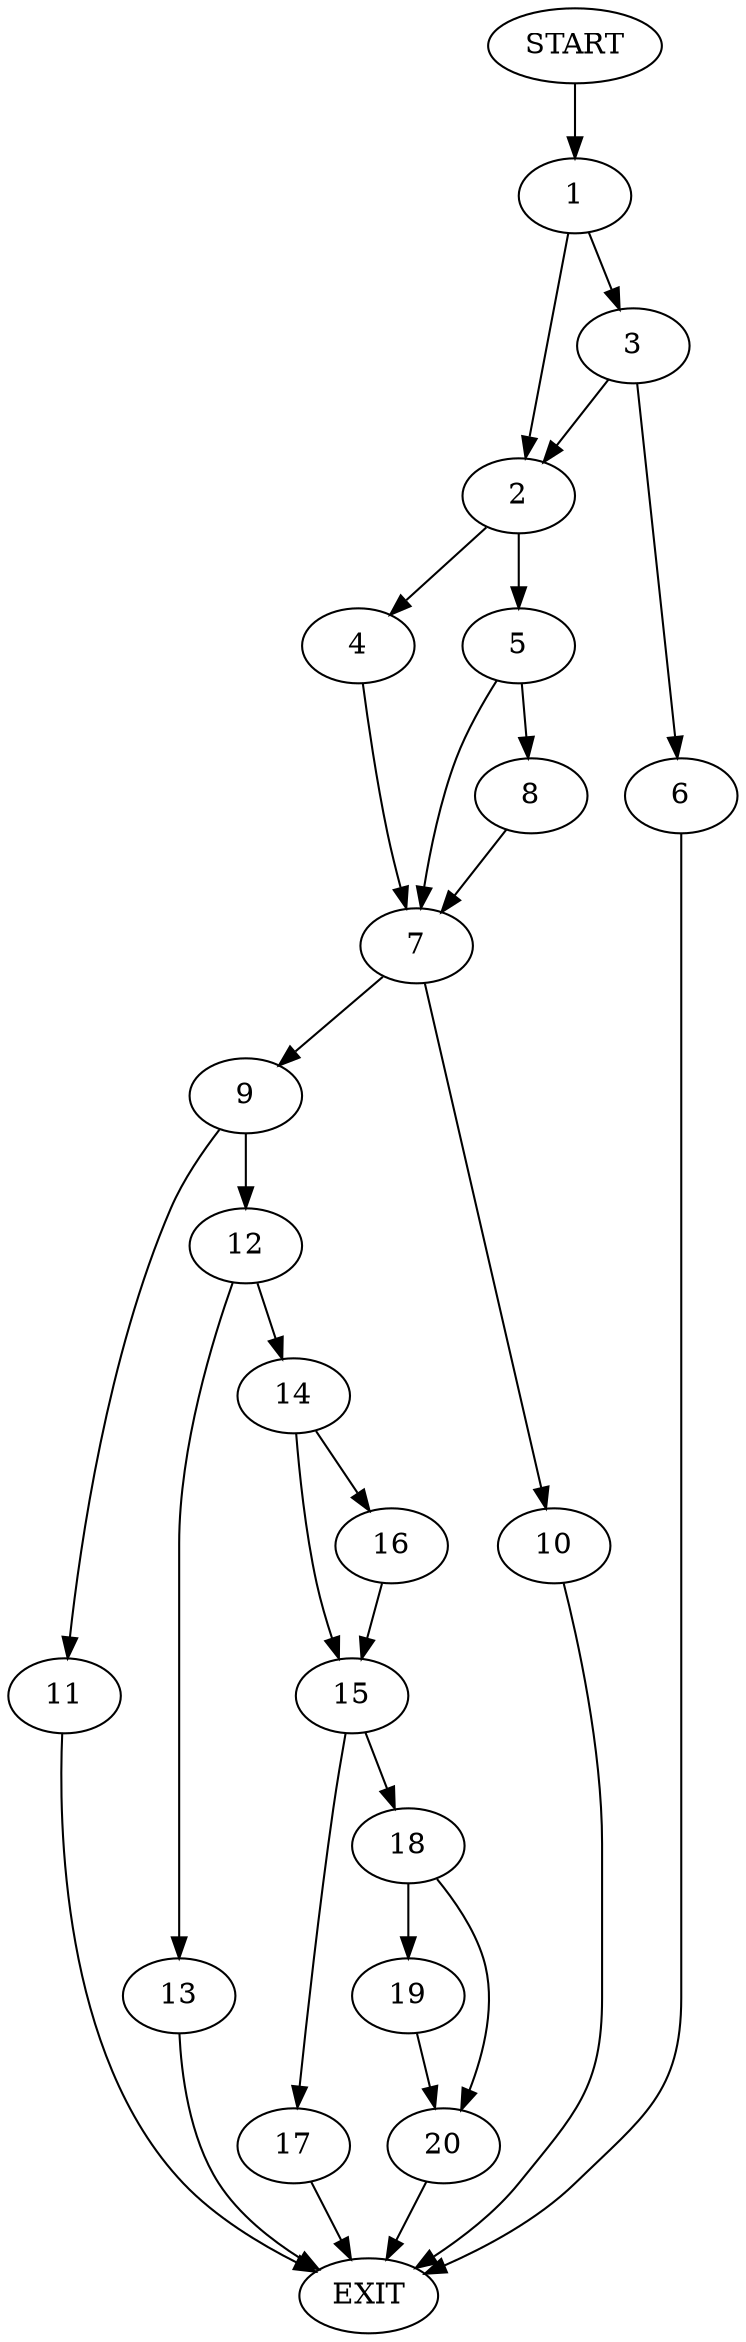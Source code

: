 digraph {
0 [label="START"]
21 [label="EXIT"]
0 -> 1
1 -> 2
1 -> 3
2 -> 4
2 -> 5
3 -> 2
3 -> 6
6 -> 21
4 -> 7
5 -> 7
5 -> 8
7 -> 9
7 -> 10
8 -> 7
10 -> 21
9 -> 11
9 -> 12
11 -> 21
12 -> 13
12 -> 14
13 -> 21
14 -> 15
14 -> 16
15 -> 17
15 -> 18
16 -> 15
17 -> 21
18 -> 19
18 -> 20
19 -> 20
20 -> 21
}
